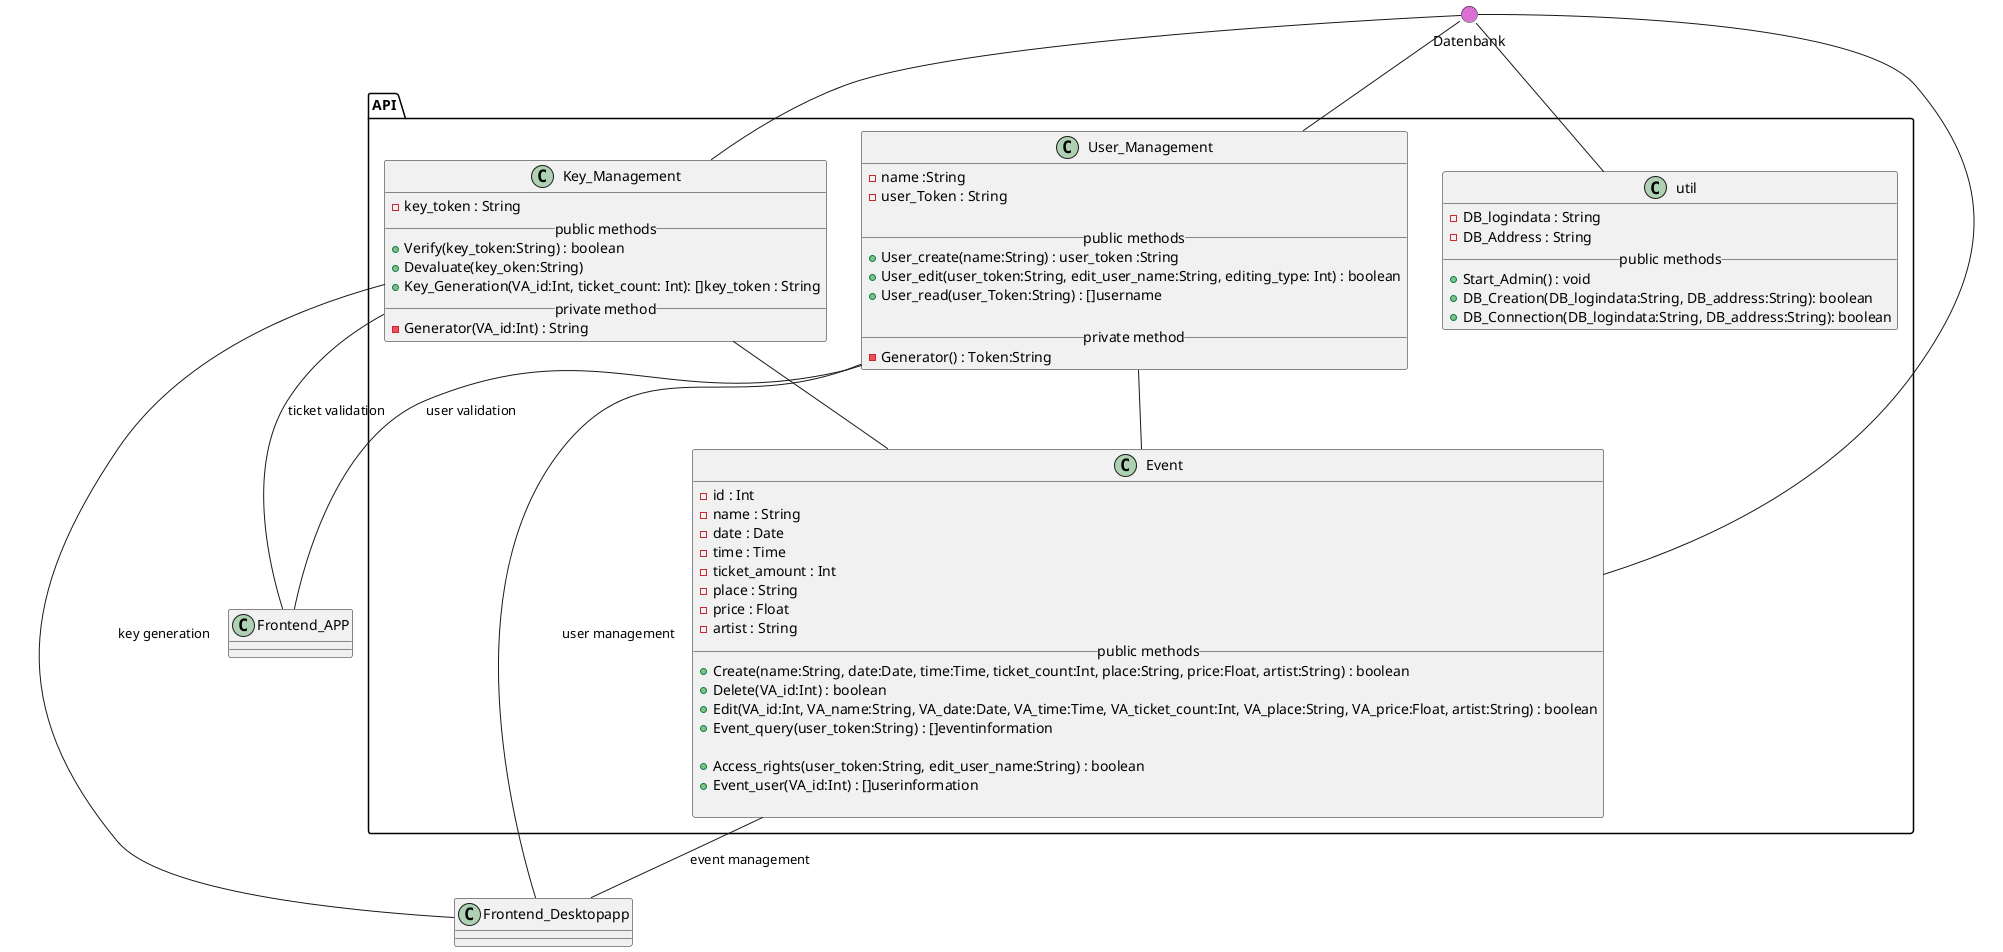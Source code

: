@startuml API
class Frontend_Desktopapp {}
class Frontend_APP {}
() Datenbank #DA70D6

package API{
    
    class Event{
        - id : Int
        - name : String
        - date : Date
        - time : Time
        - ticket_amount : Int
        - place : String
        - price : Float
        - artist : String
        __public methods__
        + Create(name:String, date:Date, time:Time, ticket_count:Int, place:String, price:Float, artist:String) : boolean
        + Delete(VA_id:Int) : boolean
        + Edit(VA_id:Int, VA_name:String, VA_date:Date, VA_time:Time, VA_ticket_count:Int, VA_place:String, VA_price:Float, artist:String) : boolean
        + Event_query(user_token:String) : []eventinformation
        
        'wenn Zeit am Ende übrig ist
        + Access_rights(user_token:String, edit_user_name:String) : boolean
        + Event_user(VA_id:Int) : []userinformation

    }

    class User_Management{
        - name :String
        - user_Token : String

        __public methods__
        + User_create(name:String) : user_token :String 
        + User_edit(user_token:String, edit_user_name:String, editing_type: Int) : boolean
        + User_read(user_Token:String) : []username

        __private method__
        - Generator() : Token:String
    }

    class Key_Management{
        - key_token : String
        __public methods__
        + Verify(key_token:String) : boolean
        + Devaluate(key_oken:String)
        + Key_Generation(VA_id:Int, ticket_count: Int): []key_token : String
        __private method__
        - Generator(VA_id:Int) : String
    }

    class util{
        - DB_logindata : String
        - DB_Address : String
        __public methods__
        + Start_Admin() : void
        + DB_Creation(DB_logindata:String, DB_address:String): boolean
        + DB_Connection(DB_logindata:String, DB_address:String): boolean
    }
}
Frontend_APP -u- Key_Management : ticket validation
Frontend_APP -u- User_Management : user validation

Frontend_Desktopapp -u- Key_Management : key generation 
Frontend_Desktopapp -u- User_Management : user management
Frontend_Desktopapp -u- Event : event management 

Key_Management -u- Datenbank 
User_Management -u- Datenbank 
Event -u- Datenbank 
util -u- Datenbank 

Event -u- User_Management 
Event -u- Key_Management

@enduml